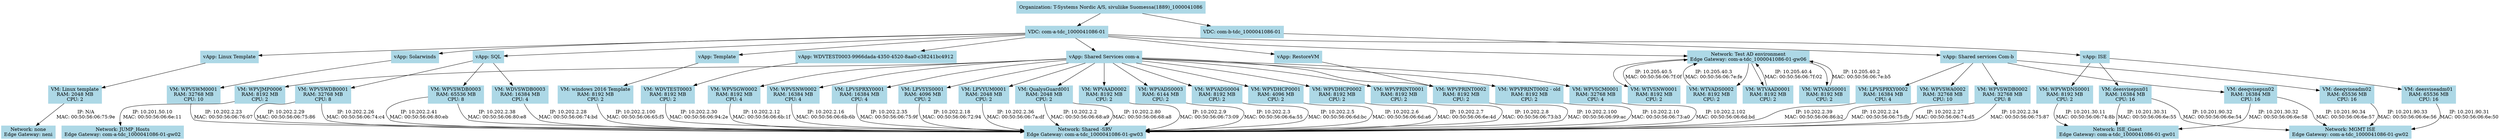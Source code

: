 digraph vCloudTopology {
  rankdir=TB;
  node [shape=rectangle, style=filled, color=lightblue];
  "T-Systems Nordic A/S, sivuliike Suomessa(1889)_1000041086" [label="Organization: T-Systems Nordic A/S, sivuliike Suomessa(1889)_1000041086"];
  "com-a-tdc_1000041086-01" [label="VDC: com-a-tdc_1000041086-01"];
  "T-Systems Nordic A/S, sivuliike Suomessa(1889)_1000041086" -> "com-a-tdc_1000041086-01";
  "ISE" [label="vApp: ISE"];
  "com-a-tdc_1000041086-01" -> "ISE";
  "deesviseadm01" [label="VM: deesviseadm01\nRAM: 65536 MB\nCPU: 16"];
  "ISE" -> "deesviseadm01";
  "MGMT ISE" [label="Network: MGMT ISE\nEdge Gateway: com-a-tdc_1000041086-01-gw02"];
  "deesviseadm01" -> "MGMT ISE" [label="IP: 10.201.90.31\nMAC: 00:50:56:06:6e:50"];
  "deesvisepsn01" [label="VM: deesvisepsn01\nRAM: 16384 MB\nCPU: 16"];
  "ISE" -> "deesvisepsn01";
  "ISE_Guest" [label="Network: ISE_Guest\nEdge Gateway: com-a-tdc_1000041086-01-gw01"];
  "deesvisepsn01" -> "ISE_Guest" [label="IP: 10.201.30.31\nMAC: 00:50:56:06:6e:55"];
  "deesvisepsn01" -> "MGMT ISE" [label="IP: 10.201.90.32\nMAC: 00:50:56:06:6e:54"];
  "WPVWDNS0001" [label="VM: WPVWDNS0001\nRAM: 8192 MB\nCPU: 2"];
  "ISE" -> "WPVWDNS0001";
  "WPVWDNS0001" -> "ISE_Guest" [label="IP: 10.201.30.11\nMAC: 00:50:56:06:74:8b"];
  "Linux Template" [label="vApp: Linux Template"];
  "com-a-tdc_1000041086-01" -> "Linux Template";
  "Linux template" [label="VM: Linux template\nRAM: 2048 MB\nCPU: 2"];
  "Linux Template" -> "Linux template";
  "none" [label="Network: none\nEdge Gateway: neni"];
  "Linux template" -> "none" [label="IP: N/A\nMAC: 00:50:56:06:75:9e"];
  "RestoreVM" [label="vApp: RestoreVM"];
  "com-a-tdc_1000041086-01" -> "RestoreVM";
  "WPVPRINT0002" [label="VM: WPVPRINT0002\nRAM: 8192 MB\nCPU: 2"];
  "RestoreVM" -> "WPVPRINT0002";
  "Shared Services com-a" [label="vApp: Shared Services com-a"];
  "com-a-tdc_1000041086-01" -> "Shared Services com-a";
  "LPVSPRXY0001" [label="VM: LPVSPRXY0001\nRAM: 16384 MB\nCPU: 4"];
  "Shared Services com-a" -> "LPVSPRXY0001";
  "Shared -SRV" [label="Network: Shared -SRV\nEdge Gateway: com-a-tdc_1000041086-01-gw03"];
  "LPVSPRXY0001" -> "Shared -SRV" [label="IP: 10.202.2.35\nMAC: 00:50:56:06:75:9f"];
  "LPVSYS0001" [label="VM: LPVSYS0001\nRAM: 4096 MB\nCPU: 2"];
  "Shared Services com-a" -> "LPVSYS0001";
  "LPVSYS0001" -> "Shared -SRV" [label="IP: 10.202.2.18\nMAC: 00:50:56:06:72:94"];
  "LPVYUM0001" [label="VM: LPVYUM0001\nRAM: 2048 MB\nCPU: 2"];
  "Shared Services com-a" -> "LPVYUM0001";
  "LPVYUM0001" -> "Shared -SRV" [label="IP: 10.202.2.36\nMAC: 00:50:56:06:7a:df"];
  "QualysGuard001" [label="VM: QualysGuard001\nRAM: 2048 MB\nCPU: 2"];
  "Shared Services com-a" -> "QualysGuard001";
  "QualysGuard001" -> "Shared -SRV" [label="IP: 10.202.2.80\nMAC: 00:50:56:06:68:a8"];
  "QualysGuard001" -> "Shared -SRV" [label="IP: 10.202.2.2\nMAC: 00:50:56:06:68:a9"];
  "WPVAAD0002" [label="VM: WPVAAD0002\nRAM: 8192 MB\nCPU: 2"];
  "Shared Services com-a" -> "WPVAAD0002";
  "WPVAAD0002" -> "Shared -SRV" [label="IP: 10.202.2.9\nMAC: 00:50:56:06:73:09"];
  "WPVADS0003" [label="VM: WPVADS0003\nRAM: 6144 MB\nCPU: 2"];
  "Shared Services com-a" -> "WPVADS0003";
  "WPVADS0003" -> "Shared -SRV" [label="IP: 10.202.2.3\nMAC: 00:50:56:06:6a:55"];
  "WPVADS0004" [label="VM: WPVADS0004\nRAM: 8192 MB\nCPU: 2"];
  "Shared Services com-a" -> "WPVADS0004";
  "WPVADS0004" -> "Shared -SRV" [label="IP: 10.202.2.5\nMAC: 00:50:56:06:6d:bc"];
  "WPVDHCP0001" [label="VM: WPVDHCP0001\nRAM: 4096 MB\nCPU: 2"];
  "Shared Services com-a" -> "WPVDHCP0001";
  "WPVDHCP0001" -> "Shared -SRV" [label="IP: 10.202.2.6\nMAC: 00:50:56:06:6d:a6"];
  "WPVDHCP0002" [label="VM: WPVDHCP0002\nRAM: 8192 MB\nCPU: 2"];
  "Shared Services com-a" -> "WPVDHCP0002";
  "WPVDHCP0002" -> "Shared -SRV" [label="IP: 10.202.2.7\nMAC: 00:50:56:06:6e:4d"];
  "WPVJMP0006" [label="VM: WPVJMP0006\nRAM: 8192 MB\nCPU: 2"];
  "Shared Services com-a" -> "WPVJMP0006";
  "JUMP_Hosts" [label="Network: JUMP_Hosts\nEdge Gateway: com-a-tdc_1000041086-01-gw02"];
  "WPVJMP0006" -> "JUMP_Hosts" [label="IP: 10.201.50.10\nMAC: 00:50:56:06:6e:11"];
  "WPVPRINT0001" [label="VM: WPVPRINT0001\nRAM: 8192 MB\nCPU: 2"];
  "Shared Services com-a" -> "WPVPRINT0001";
  "WPVPRINT0001" -> "Shared -SRV" [label="IP: 10.202.2.8\nMAC: 00:50:56:06:73:b3"];
  "WPVPRINT0002" [label="VM: WPVPRINT0002\nRAM: 8192 MB\nCPU: 2"];
  "Shared Services com-a" -> "WPVPRINT0002";
  "WPVPRINT0002" -> "Shared -SRV" [label="IP: 10.202.2.100\nMAC: 00:50:56:06:99:ac"];
  "WPVPRINT0002 - old" [label="VM: WPVPRINT0002 - old\nRAM: 8192 MB\nCPU: 2"];
  "Shared Services com-a" -> "WPVPRINT0002 - old";
  "WPVPRINT0002 - old" -> "Shared -SRV" [label="IP: 10.202.2.10\nMAC: 00:50:56:06:73:a0"];
  "WPVSCM0001" [label="VM: WPVSCM0001\nRAM: 32768 MB\nCPU: 4"];
  "Shared Services com-a" -> "WPVSCM0001";
  "WPVSCM0001" -> "Shared -SRV" [label="IP: 10.202.2.102\nMAC: 00:50:56:06:6d:bd"];
  "WPVSGW0002" [label="VM: WPVSGW0002\nRAM: 8192 MB\nCPU: 4"];
  "Shared Services com-a" -> "WPVSGW0002";
  "WPVSGW0002" -> "Shared -SRV" [label="IP: 10.202.2.12\nMAC: 00:50:56:06:6b:1f"];
  "WPVSNW0002" [label="VM: WPVSNW0002\nRAM: 16384 MB\nCPU: 4"];
  "Shared Services com-a" -> "WPVSNW0002";
  "WPVSNW0002" -> "Shared -SRV" [label="IP: 10.202.2.16\nMAC: 00:50:56:06:6b:6b"];
  "Solarwinds" [label="vApp: Solarwinds"];
  "com-a-tdc_1000041086-01" -> "Solarwinds";
  "WPVSWM0001" [label="VM: WPVSWM0001\nRAM: 32768 MB\nCPU: 10"];
  "Solarwinds" -> "WPVSWM0001";
  "WPVSWM0001" -> "Shared -SRV" [label="IP: 10.202.2.23\nMAC: 00:50:56:06:76:07"];
  "SQL" [label="vApp: SQL"];
  "com-a-tdc_1000041086-01" -> "SQL";
  "WDVSWDB0003" [label="VM: WDVSWDB0003\nRAM: 16384 MB\nCPU: 4"];
  "SQL" -> "WDVSWDB0003";
  "WDVSWDB0003" -> "Shared -SRV" [label="IP: 10.202.2.28\nMAC: 00:50:56:06:74:bd"];
  "WPVSWDB0001" [label="VM: WPVSWDB0001\nRAM: 32768 MB\nCPU: 8"];
  "SQL" -> "WPVSWDB0001";
  "WPVSWDB0001" -> "Shared -SRV" [label="IP: 10.202.2.29\nMAC: 00:50:56:06:75:86"];
  "WPVSWDB0001" -> "Shared -SRV" [label="IP: 10.202.2.26\nMAC: 00:50:56:06:74:c4"];
  "WPVSWDB0003" [label="VM: WPVSWDB0003\nRAM: 65536 MB\nCPU: 8"];
  "SQL" -> "WPVSWDB0003";
  "WPVSWDB0003" -> "Shared -SRV" [label="IP: 10.202.2.41\nMAC: 00:50:56:06:80:eb"];
  "WPVSWDB0003" -> "Shared -SRV" [label="IP: 10.202.2.38\nMAC: 00:50:56:06:80:e8"];
  "Template" [label="vApp: Template"];
  "com-a-tdc_1000041086-01" -> "Template";
  "windows 2016 Template" [label="VM: windows 2016 Template\nRAM: 8192 MB\nCPU: 2"];
  "Template" -> "windows 2016 Template";
  "windows 2016 Template" -> "Shared -SRV" [label="IP: 10.202.2.100\nMAC: 00:50:56:06:65:f5"];
  "Test AD environment" [label="vApp: Test AD environment"];
  "com-a-tdc_1000041086-01" -> "Test AD environment";
  "WTVAAD0001" [label="VM: WTVAAD0001\nRAM: 8192 MB\nCPU: 2"];
  "Test AD environment" -> "WTVAAD0001";
  "Test AD environment" [label="Network: Test AD environment\nEdge Gateway: com-a-tdc_1000041086-01-gw06"];
  "WTVAAD0001" -> "Test AD environment" [label="IP: 10.205.40.4\nMAC: 00:50:56:06:7f:02"];
  "WTVADS0001" [label="VM: WTVADS0001\nRAM: 8192 MB\nCPU: 2"];
  "Test AD environment" -> "WTVADS0001";
  "WTVADS0001" -> "Test AD environment" [label="IP: 10.205.40.2\nMAC: 00:50:56:06:7e:b5"];
  "WTVADS0002" [label="VM: WTVADS0002\nRAM: 8192 MB\nCPU: 2"];
  "Test AD environment" -> "WTVADS0002";
  "WTVADS0002" -> "Test AD environment" [label="IP: 10.205.40.3\nMAC: 00:50:56:06:7e:fe"];
  "WTVSNW0001" [label="VM: WTVSNW0001\nRAM: 8192 MB\nCPU: 2"];
  "Test AD environment" -> "WTVSNW0001";
  "WTVSNW0001" -> "Test AD environment" [label="IP: 10.205.40.5\nMAC: 00:50:56:06:7f:0f"];
  "WDVTEST0003-9966dada-4350-4520-8aa0-c38241bc4912" [label="vApp: WDVTEST0003-9966dada-4350-4520-8aa0-c38241bc4912"];
  "com-a-tdc_1000041086-01" -> "WDVTEST0003-9966dada-4350-4520-8aa0-c38241bc4912";
  "WDVTEST0003" [label="VM: WDVTEST0003\nRAM: 8192 MB\nCPU: 2"];
  "WDVTEST0003-9966dada-4350-4520-8aa0-c38241bc4912" -> "WDVTEST0003";
  "WDVTEST0003" -> "Shared -SRV" [label="IP: 10.202.2.30\nMAC: 00:50:56:06:94:2e"];
  "com-b-tdc_1000041086-01" [label="VDC: com-b-tdc_1000041086-01"];
  "T-Systems Nordic A/S, sivuliike Suomessa(1889)_1000041086" -> "com-b-tdc_1000041086-01";
  "Shared services Com-b" [label="vApp: Shared services Com-b"];
  "com-b-tdc_1000041086-01" -> "Shared services Com-b";
  "deeqviseadm02" [label="VM: deeqviseadm02\nRAM: 65536 MB\nCPU: 16"];
  "Shared services Com-b" -> "deeqviseadm02";
  "deeqviseadm02" -> "MGMT ISE" [label="IP: 10.201.90.33\nMAC: 00:50:56:06:6e:56"];
  "deeqvisepsn02" [label="VM: deeqvisepsn02\nRAM: 16384 MB\nCPU: 16"];
  "Shared services Com-b" -> "deeqvisepsn02";
  "deeqvisepsn02" -> "ISE_Guest" [label="IP: 10.201.30.32\nMAC: 00:50:56:06:6e:58"];
  "deeqvisepsn02" -> "MGMT ISE" [label="IP: 10.201.90.34\nMAC: 00:50:56:06:6e:57"];
  "LPVSPRXY0002" [label="VM: LPVSPRXY0002\nRAM: 16384 MB\nCPU: 4"];
  "Shared services Com-b" -> "LPVSPRXY0002";
  "LPVSPRXY0002" -> "Shared -SRV" [label="IP: 10.202.2.39\nMAC: 00:50:56:06:86:b2"];
  "WPVSWA0002" [label="VM: WPVSWA0002\nRAM: 32768 MB\nCPU: 10"];
  "Shared services Com-b" -> "WPVSWA0002";
  "WPVSWA0002" -> "Shared -SRV" [label="IP: 10.202.2.24\nMAC: 00:50:56:06:75:fb"];
  "WPVSWDB0002" [label="VM: WPVSWDB0002\nRAM: 32768 MB\nCPU: 8"];
  "Shared services Com-b" -> "WPVSWDB0002";
  "WPVSWDB0002" -> "Shared -SRV" [label="IP: 10.202.2.34\nMAC: 00:50:56:06:75:87"];
  "WPVSWDB0002" -> "Shared -SRV" [label="IP: 10.202.2.27\nMAC: 00:50:56:06:74:d5"];
}